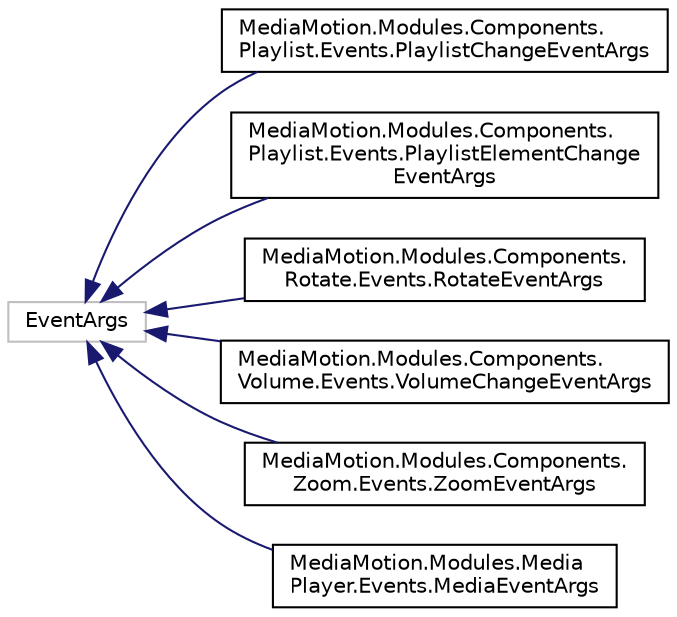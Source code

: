 digraph "Graphical Class Hierarchy"
{
  edge [fontname="Helvetica",fontsize="10",labelfontname="Helvetica",labelfontsize="10"];
  node [fontname="Helvetica",fontsize="10",shape=record];
  rankdir="LR";
  Node1 [label="EventArgs",height=0.2,width=0.4,color="grey75", fillcolor="white", style="filled"];
  Node1 -> Node2 [dir="back",color="midnightblue",fontsize="10",style="solid",fontname="Helvetica"];
  Node2 [label="MediaMotion.Modules.Components.\lPlaylist.Events.PlaylistChangeEventArgs",height=0.2,width=0.4,color="black", fillcolor="white", style="filled",URL="$class_media_motion_1_1_modules_1_1_components_1_1_playlist_1_1_events_1_1_playlist_change_event_args.html"];
  Node1 -> Node3 [dir="back",color="midnightblue",fontsize="10",style="solid",fontname="Helvetica"];
  Node3 [label="MediaMotion.Modules.Components.\lPlaylist.Events.PlaylistElementChange\lEventArgs",height=0.2,width=0.4,color="black", fillcolor="white", style="filled",URL="$class_media_motion_1_1_modules_1_1_components_1_1_playlist_1_1_events_1_1_playlist_element_change_event_args.html"];
  Node1 -> Node4 [dir="back",color="midnightblue",fontsize="10",style="solid",fontname="Helvetica"];
  Node4 [label="MediaMotion.Modules.Components.\lRotate.Events.RotateEventArgs",height=0.2,width=0.4,color="black", fillcolor="white", style="filled",URL="$class_media_motion_1_1_modules_1_1_components_1_1_rotate_1_1_events_1_1_rotate_event_args.html"];
  Node1 -> Node5 [dir="back",color="midnightblue",fontsize="10",style="solid",fontname="Helvetica"];
  Node5 [label="MediaMotion.Modules.Components.\lVolume.Events.VolumeChangeEventArgs",height=0.2,width=0.4,color="black", fillcolor="white", style="filled",URL="$class_media_motion_1_1_modules_1_1_components_1_1_volume_1_1_events_1_1_volume_change_event_args.html"];
  Node1 -> Node6 [dir="back",color="midnightblue",fontsize="10",style="solid",fontname="Helvetica"];
  Node6 [label="MediaMotion.Modules.Components.\lZoom.Events.ZoomEventArgs",height=0.2,width=0.4,color="black", fillcolor="white", style="filled",URL="$class_media_motion_1_1_modules_1_1_components_1_1_zoom_1_1_events_1_1_zoom_event_args.html"];
  Node1 -> Node7 [dir="back",color="midnightblue",fontsize="10",style="solid",fontname="Helvetica"];
  Node7 [label="MediaMotion.Modules.Media\lPlayer.Events.MediaEventArgs",height=0.2,width=0.4,color="black", fillcolor="white", style="filled",URL="$class_media_motion_1_1_modules_1_1_media_player_1_1_events_1_1_media_event_args.html"];
}
